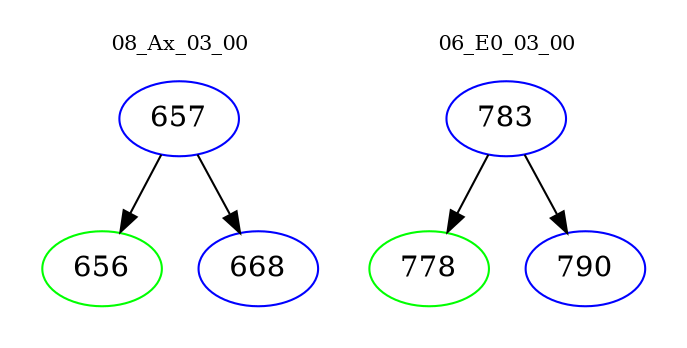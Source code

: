 digraph{
subgraph cluster_0 {
color = white
label = "08_Ax_03_00";
fontsize=10;
T0_657 [label="657", color="blue"]
T0_657 -> T0_656 [color="black"]
T0_656 [label="656", color="green"]
T0_657 -> T0_668 [color="black"]
T0_668 [label="668", color="blue"]
}
subgraph cluster_1 {
color = white
label = "06_E0_03_00";
fontsize=10;
T1_783 [label="783", color="blue"]
T1_783 -> T1_778 [color="black"]
T1_778 [label="778", color="green"]
T1_783 -> T1_790 [color="black"]
T1_790 [label="790", color="blue"]
}
}
